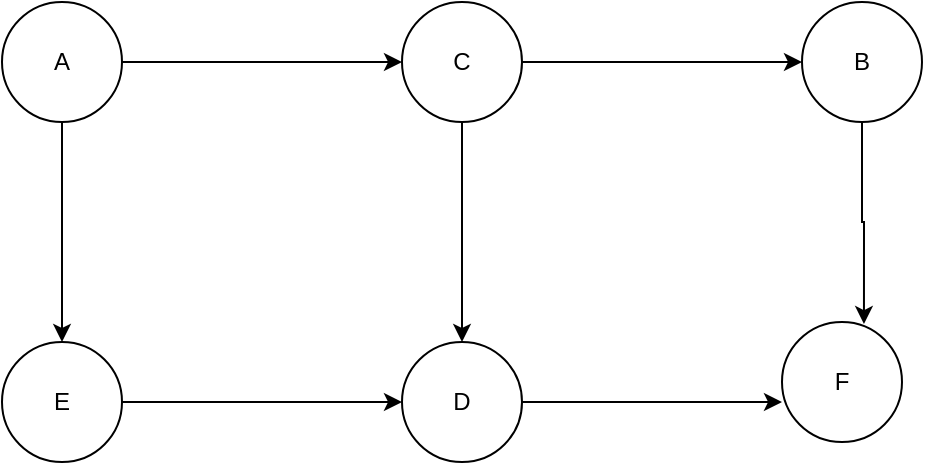 <mxfile version="14.2.9" type="github">
  <diagram id="_NPrBZNz7Yl4AEw6zFf_" name="Page-1">
    <mxGraphModel dx="1422" dy="705" grid="1" gridSize="10" guides="1" tooltips="1" connect="1" arrows="1" fold="1" page="1" pageScale="1" pageWidth="850" pageHeight="1100" math="0" shadow="0">
      <root>
        <mxCell id="0" />
        <mxCell id="1" parent="0" />
        <mxCell id="cLwX6k39n8mUxXlA4llH-7" style="edgeStyle=orthogonalEdgeStyle;rounded=0;orthogonalLoop=1;jettySize=auto;html=1;exitX=0.5;exitY=1;exitDx=0;exitDy=0;entryX=0.5;entryY=0;entryDx=0;entryDy=0;" edge="1" parent="1" source="cLwX6k39n8mUxXlA4llH-1" target="cLwX6k39n8mUxXlA4llH-2">
          <mxGeometry relative="1" as="geometry" />
        </mxCell>
        <mxCell id="cLwX6k39n8mUxXlA4llH-8" style="edgeStyle=orthogonalEdgeStyle;rounded=0;orthogonalLoop=1;jettySize=auto;html=1;exitX=1;exitY=0.5;exitDx=0;exitDy=0;entryX=0;entryY=0.5;entryDx=0;entryDy=0;" edge="1" parent="1" source="cLwX6k39n8mUxXlA4llH-1" target="cLwX6k39n8mUxXlA4llH-3">
          <mxGeometry relative="1" as="geometry" />
        </mxCell>
        <mxCell id="cLwX6k39n8mUxXlA4llH-1" value="A" style="ellipse;whiteSpace=wrap;html=1;aspect=fixed;" vertex="1" parent="1">
          <mxGeometry x="120" y="140" width="60" height="60" as="geometry" />
        </mxCell>
        <mxCell id="cLwX6k39n8mUxXlA4llH-15" style="edgeStyle=orthogonalEdgeStyle;rounded=0;orthogonalLoop=1;jettySize=auto;html=1;exitX=1;exitY=0.5;exitDx=0;exitDy=0;entryX=0;entryY=0.5;entryDx=0;entryDy=0;" edge="1" parent="1" source="cLwX6k39n8mUxXlA4llH-2" target="cLwX6k39n8mUxXlA4llH-4">
          <mxGeometry relative="1" as="geometry" />
        </mxCell>
        <mxCell id="cLwX6k39n8mUxXlA4llH-2" value="E" style="ellipse;whiteSpace=wrap;html=1;aspect=fixed;" vertex="1" parent="1">
          <mxGeometry x="120" y="310" width="60" height="60" as="geometry" />
        </mxCell>
        <mxCell id="cLwX6k39n8mUxXlA4llH-9" style="edgeStyle=orthogonalEdgeStyle;rounded=0;orthogonalLoop=1;jettySize=auto;html=1;exitX=0.5;exitY=1;exitDx=0;exitDy=0;" edge="1" parent="1" source="cLwX6k39n8mUxXlA4llH-3" target="cLwX6k39n8mUxXlA4llH-4">
          <mxGeometry relative="1" as="geometry" />
        </mxCell>
        <mxCell id="cLwX6k39n8mUxXlA4llH-12" style="edgeStyle=orthogonalEdgeStyle;rounded=0;orthogonalLoop=1;jettySize=auto;html=1;exitX=1;exitY=0.5;exitDx=0;exitDy=0;entryX=0;entryY=0.5;entryDx=0;entryDy=0;" edge="1" parent="1" source="cLwX6k39n8mUxXlA4llH-3" target="cLwX6k39n8mUxXlA4llH-5">
          <mxGeometry relative="1" as="geometry" />
        </mxCell>
        <mxCell id="cLwX6k39n8mUxXlA4llH-3" value="C" style="ellipse;whiteSpace=wrap;html=1;aspect=fixed;" vertex="1" parent="1">
          <mxGeometry x="320" y="140" width="60" height="60" as="geometry" />
        </mxCell>
        <mxCell id="cLwX6k39n8mUxXlA4llH-11" style="edgeStyle=orthogonalEdgeStyle;rounded=0;orthogonalLoop=1;jettySize=auto;html=1;exitX=1;exitY=0.5;exitDx=0;exitDy=0;" edge="1" parent="1" source="cLwX6k39n8mUxXlA4llH-4">
          <mxGeometry relative="1" as="geometry">
            <mxPoint x="510" y="340" as="targetPoint" />
          </mxGeometry>
        </mxCell>
        <mxCell id="cLwX6k39n8mUxXlA4llH-4" value="D" style="ellipse;whiteSpace=wrap;html=1;aspect=fixed;" vertex="1" parent="1">
          <mxGeometry x="320" y="310" width="60" height="60" as="geometry" />
        </mxCell>
        <mxCell id="cLwX6k39n8mUxXlA4llH-14" style="edgeStyle=orthogonalEdgeStyle;rounded=0;orthogonalLoop=1;jettySize=auto;html=1;exitX=0.5;exitY=1;exitDx=0;exitDy=0;entryX=0.683;entryY=0.017;entryDx=0;entryDy=0;entryPerimeter=0;" edge="1" parent="1" source="cLwX6k39n8mUxXlA4llH-5" target="cLwX6k39n8mUxXlA4llH-6">
          <mxGeometry relative="1" as="geometry" />
        </mxCell>
        <mxCell id="cLwX6k39n8mUxXlA4llH-5" value="B" style="ellipse;whiteSpace=wrap;html=1;aspect=fixed;" vertex="1" parent="1">
          <mxGeometry x="520" y="140" width="60" height="60" as="geometry" />
        </mxCell>
        <mxCell id="cLwX6k39n8mUxXlA4llH-6" value="F" style="ellipse;whiteSpace=wrap;html=1;aspect=fixed;" vertex="1" parent="1">
          <mxGeometry x="510" y="300" width="60" height="60" as="geometry" />
        </mxCell>
      </root>
    </mxGraphModel>
  </diagram>
</mxfile>
